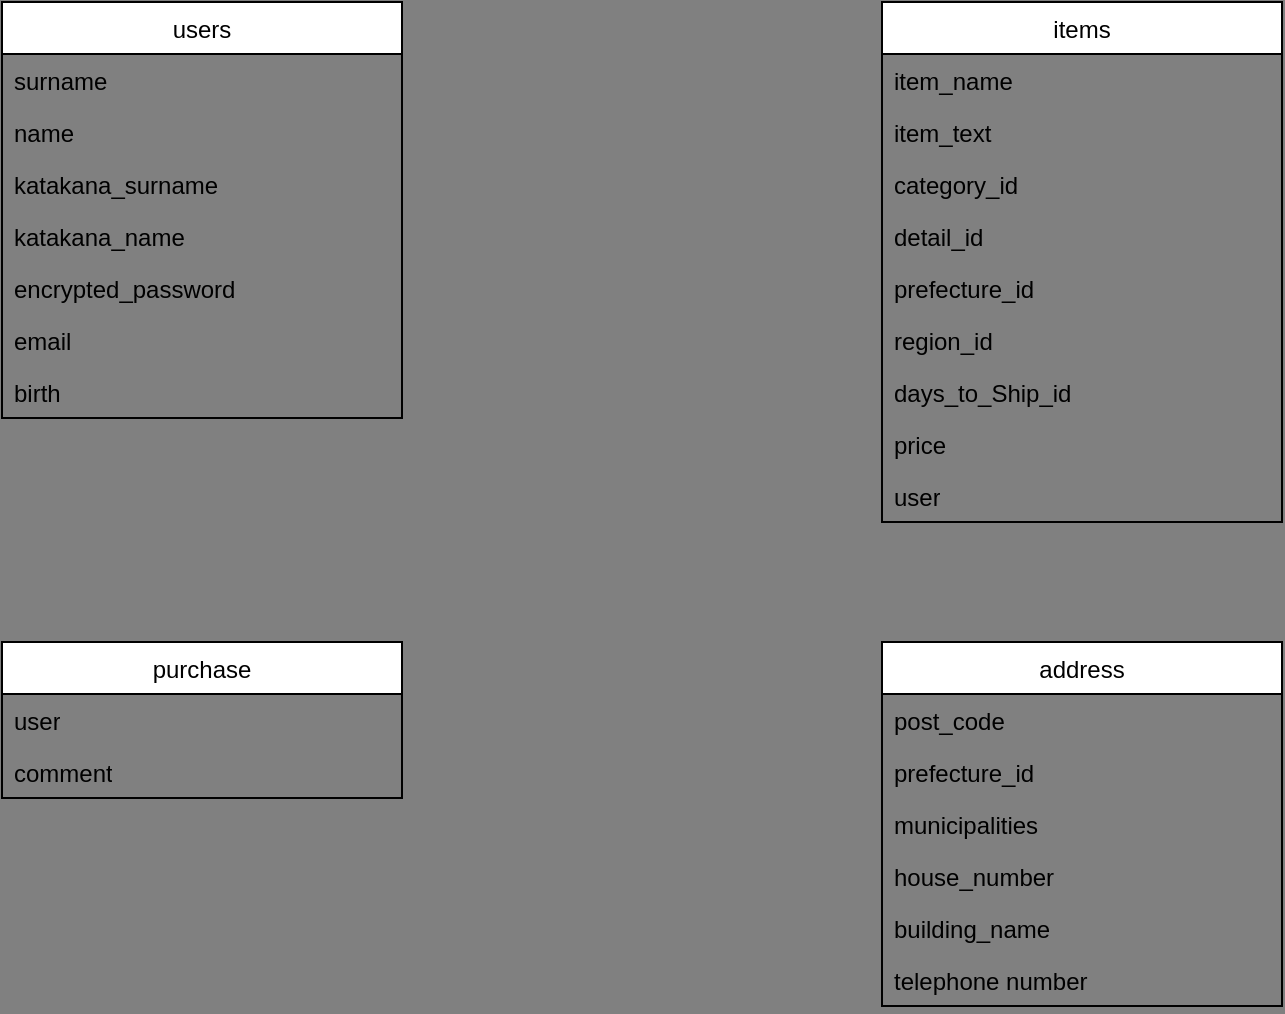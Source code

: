 <mxfile>
    <diagram id="ACwuodzJu1mpB1j1FAb1" name="ページ1">
        <mxGraphModel dx="800" dy="702" grid="1" gridSize="10" guides="1" tooltips="1" connect="1" arrows="0" fold="1" page="1" pageScale="1" pageWidth="827" pageHeight="1169" background="#808080" math="0" shadow="0">
            <root>
                <mxCell id="0"/>
                <mxCell id="1" parent="0"/>
                <mxCell id="16" value="items" style="swimlane;fontStyle=0;childLayout=stackLayout;horizontal=1;startSize=26;horizontalStack=0;resizeParent=1;resizeParentMax=0;resizeLast=0;collapsible=1;marginBottom=0;" parent="1" vertex="1">
                    <mxGeometry x="480" y="40" width="200" height="260" as="geometry"/>
                </mxCell>
                <mxCell id="17" value="item_name" style="text;align=left;verticalAlign=top;spacingLeft=4;spacingRight=4;overflow=hidden;rotatable=0;points=[[0,0.5],[1,0.5]];portConstraint=eastwest;whiteSpace=wrap;" parent="16" vertex="1">
                    <mxGeometry y="26" width="200" height="26" as="geometry"/>
                </mxCell>
                <mxCell id="49" value="item_text" style="text;align=left;verticalAlign=top;spacingLeft=4;spacingRight=4;overflow=hidden;rotatable=0;points=[[0,0.5],[1,0.5]];portConstraint=eastwest;whiteSpace=wrap;" parent="16" vertex="1">
                    <mxGeometry y="52" width="200" height="26" as="geometry"/>
                </mxCell>
                <mxCell id="18" value="category_id" style="text;align=left;verticalAlign=top;spacingLeft=4;spacingRight=4;overflow=hidden;rotatable=0;points=[[0,0.5],[1,0.5]];portConstraint=eastwest;whiteSpace=wrap;" parent="16" vertex="1">
                    <mxGeometry y="78" width="200" height="26" as="geometry"/>
                </mxCell>
                <mxCell id="19" value="detail_id" style="text;align=left;verticalAlign=top;spacingLeft=4;spacingRight=4;overflow=hidden;rotatable=0;points=[[0,0.5],[1,0.5]];portConstraint=eastwest;whiteSpace=wrap;" parent="16" vertex="1">
                    <mxGeometry y="104" width="200" height="26" as="geometry"/>
                </mxCell>
                <mxCell id="72" value="prefecture_id  " style="text;align=left;verticalAlign=top;spacingLeft=4;spacingRight=4;overflow=hidden;rotatable=0;points=[[0,0.5],[1,0.5]];portConstraint=eastwest;whiteSpace=wrap;" vertex="1" parent="16">
                    <mxGeometry y="130" width="200" height="26" as="geometry"/>
                </mxCell>
                <mxCell id="71" value="region_id" style="text;align=left;verticalAlign=top;spacingLeft=4;spacingRight=4;overflow=hidden;rotatable=0;points=[[0,0.5],[1,0.5]];portConstraint=eastwest;whiteSpace=wrap;" vertex="1" parent="16">
                    <mxGeometry y="156" width="200" height="26" as="geometry"/>
                </mxCell>
                <mxCell id="70" value="days_to_Ship_id" style="text;align=left;verticalAlign=top;spacingLeft=4;spacingRight=4;overflow=hidden;rotatable=0;points=[[0,0.5],[1,0.5]];portConstraint=eastwest;whiteSpace=wrap;" vertex="1" parent="16">
                    <mxGeometry y="182" width="200" height="26" as="geometry"/>
                </mxCell>
                <mxCell id="69" value="price" style="text;align=left;verticalAlign=top;spacingLeft=4;spacingRight=4;overflow=hidden;rotatable=0;points=[[0,0.5],[1,0.5]];portConstraint=eastwest;whiteSpace=wrap;" vertex="1" parent="16">
                    <mxGeometry y="208" width="200" height="26" as="geometry"/>
                </mxCell>
                <mxCell id="73" value="user" style="text;align=left;verticalAlign=top;spacingLeft=4;spacingRight=4;overflow=hidden;rotatable=0;points=[[0,0.5],[1,0.5]];portConstraint=eastwest;whiteSpace=wrap;" vertex="1" parent="16">
                    <mxGeometry y="234" width="200" height="26" as="geometry"/>
                </mxCell>
                <mxCell id="39" value="purchase" style="swimlane;fontStyle=0;childLayout=stackLayout;horizontal=1;startSize=26;horizontalStack=0;resizeParent=1;resizeParentMax=0;resizeLast=0;collapsible=1;marginBottom=0;" parent="1" vertex="1">
                    <mxGeometry x="40" y="360" width="200" height="78" as="geometry"/>
                </mxCell>
                <mxCell id="40" value="user" style="text;align=left;verticalAlign=top;spacingLeft=4;spacingRight=4;overflow=hidden;rotatable=0;points=[[0,0.5],[1,0.5]];portConstraint=eastwest;whiteSpace=wrap;" parent="39" vertex="1">
                    <mxGeometry y="26" width="200" height="26" as="geometry"/>
                </mxCell>
                <mxCell id="41" value="comment" style="text;align=left;verticalAlign=top;spacingLeft=4;spacingRight=4;overflow=hidden;rotatable=0;points=[[0,0.5],[1,0.5]];portConstraint=eastwest;whiteSpace=wrap;" parent="39" vertex="1">
                    <mxGeometry y="52" width="200" height="26" as="geometry"/>
                </mxCell>
                <mxCell id="43" value="address" style="swimlane;fontStyle=0;childLayout=stackLayout;horizontal=1;startSize=26;horizontalStack=0;resizeParent=1;resizeParentMax=0;resizeLast=0;collapsible=1;marginBottom=0;" parent="1" vertex="1">
                    <mxGeometry x="480" y="360" width="200" height="182" as="geometry"/>
                </mxCell>
                <mxCell id="44" value="post_code" style="text;align=left;verticalAlign=top;spacingLeft=4;spacingRight=4;overflow=hidden;rotatable=0;points=[[0,0.5],[1,0.5]];portConstraint=eastwest;whiteSpace=wrap;" parent="43" vertex="1">
                    <mxGeometry y="26" width="200" height="26" as="geometry"/>
                </mxCell>
                <mxCell id="46" value="prefecture_id" style="text;align=left;verticalAlign=top;spacingLeft=4;spacingRight=4;overflow=hidden;rotatable=0;points=[[0,0.5],[1,0.5]];portConstraint=eastwest;whiteSpace=wrap;" parent="43" vertex="1">
                    <mxGeometry y="52" width="200" height="26" as="geometry"/>
                </mxCell>
                <mxCell id="62" value="municipalities" style="text;align=left;verticalAlign=top;spacingLeft=4;spacingRight=4;overflow=hidden;rotatable=0;points=[[0,0.5],[1,0.5]];portConstraint=eastwest;whiteSpace=wrap;" parent="43" vertex="1">
                    <mxGeometry y="78" width="200" height="26" as="geometry"/>
                </mxCell>
                <mxCell id="63" value="house_number" style="text;align=left;verticalAlign=top;spacingLeft=4;spacingRight=4;overflow=hidden;rotatable=0;points=[[0,0.5],[1,0.5]];portConstraint=eastwest;whiteSpace=wrap;" parent="43" vertex="1">
                    <mxGeometry y="104" width="200" height="26" as="geometry"/>
                </mxCell>
                <mxCell id="64" value="building_name " style="text;align=left;verticalAlign=top;spacingLeft=4;spacingRight=4;overflow=hidden;rotatable=0;points=[[0,0.5],[1,0.5]];portConstraint=eastwest;whiteSpace=wrap;" parent="43" vertex="1">
                    <mxGeometry y="130" width="200" height="26" as="geometry"/>
                </mxCell>
                <mxCell id="65" value="telephone number" style="text;align=left;verticalAlign=top;spacingLeft=4;spacingRight=4;overflow=hidden;rotatable=0;points=[[0,0.5],[1,0.5]];portConstraint=eastwest;whiteSpace=wrap;" parent="43" vertex="1">
                    <mxGeometry y="156" width="200" height="26" as="geometry"/>
                </mxCell>
                <mxCell id="54" value="users" style="swimlane;fontStyle=0;childLayout=stackLayout;horizontal=1;startSize=26;horizontalStack=0;resizeParent=1;resizeParentMax=0;resizeLast=0;collapsible=1;marginBottom=0;" parent="1" vertex="1">
                    <mxGeometry x="40" y="40" width="200" height="208" as="geometry"/>
                </mxCell>
                <mxCell id="55" value="surname" style="text;align=left;verticalAlign=top;spacingLeft=4;spacingRight=4;overflow=hidden;rotatable=0;points=[[0,0.5],[1,0.5]];portConstraint=eastwest;whiteSpace=wrap;" parent="54" vertex="1">
                    <mxGeometry y="26" width="200" height="26" as="geometry"/>
                </mxCell>
                <mxCell id="56" value="name" style="text;align=left;verticalAlign=top;spacingLeft=4;spacingRight=4;overflow=hidden;rotatable=0;points=[[0,0.5],[1,0.5]];portConstraint=eastwest;whiteSpace=wrap;" parent="54" vertex="1">
                    <mxGeometry y="52" width="200" height="26" as="geometry"/>
                </mxCell>
                <mxCell id="67" value="katakana_surname" style="text;align=left;verticalAlign=top;spacingLeft=4;spacingRight=4;overflow=hidden;rotatable=0;points=[[0,0.5],[1,0.5]];portConstraint=eastwest;whiteSpace=wrap;" vertex="1" parent="54">
                    <mxGeometry y="78" width="200" height="26" as="geometry"/>
                </mxCell>
                <mxCell id="68" value="katakana_name" style="text;align=left;verticalAlign=top;spacingLeft=4;spacingRight=4;overflow=hidden;rotatable=0;points=[[0,0.5],[1,0.5]];portConstraint=eastwest;whiteSpace=wrap;" vertex="1" parent="54">
                    <mxGeometry y="104" width="200" height="26" as="geometry"/>
                </mxCell>
                <mxCell id="58" value="encrypted_password" style="text;align=left;verticalAlign=top;spacingLeft=4;spacingRight=4;overflow=hidden;rotatable=0;points=[[0,0.5],[1,0.5]];portConstraint=eastwest;whiteSpace=wrap;" parent="54" vertex="1">
                    <mxGeometry y="130" width="200" height="26" as="geometry"/>
                </mxCell>
                <mxCell id="60" value="email" style="text;align=left;verticalAlign=top;spacingLeft=4;spacingRight=4;overflow=hidden;rotatable=0;points=[[0,0.5],[1,0.5]];portConstraint=eastwest;whiteSpace=wrap;" parent="54" vertex="1">
                    <mxGeometry y="156" width="200" height="26" as="geometry"/>
                </mxCell>
                <mxCell id="61" value="birth" style="text;align=left;verticalAlign=top;spacingLeft=4;spacingRight=4;overflow=hidden;rotatable=0;points=[[0,0.5],[1,0.5]];portConstraint=eastwest;whiteSpace=wrap;" parent="54" vertex="1">
                    <mxGeometry y="182" width="200" height="26" as="geometry"/>
                </mxCell>
            </root>
        </mxGraphModel>
    </diagram>
</mxfile>